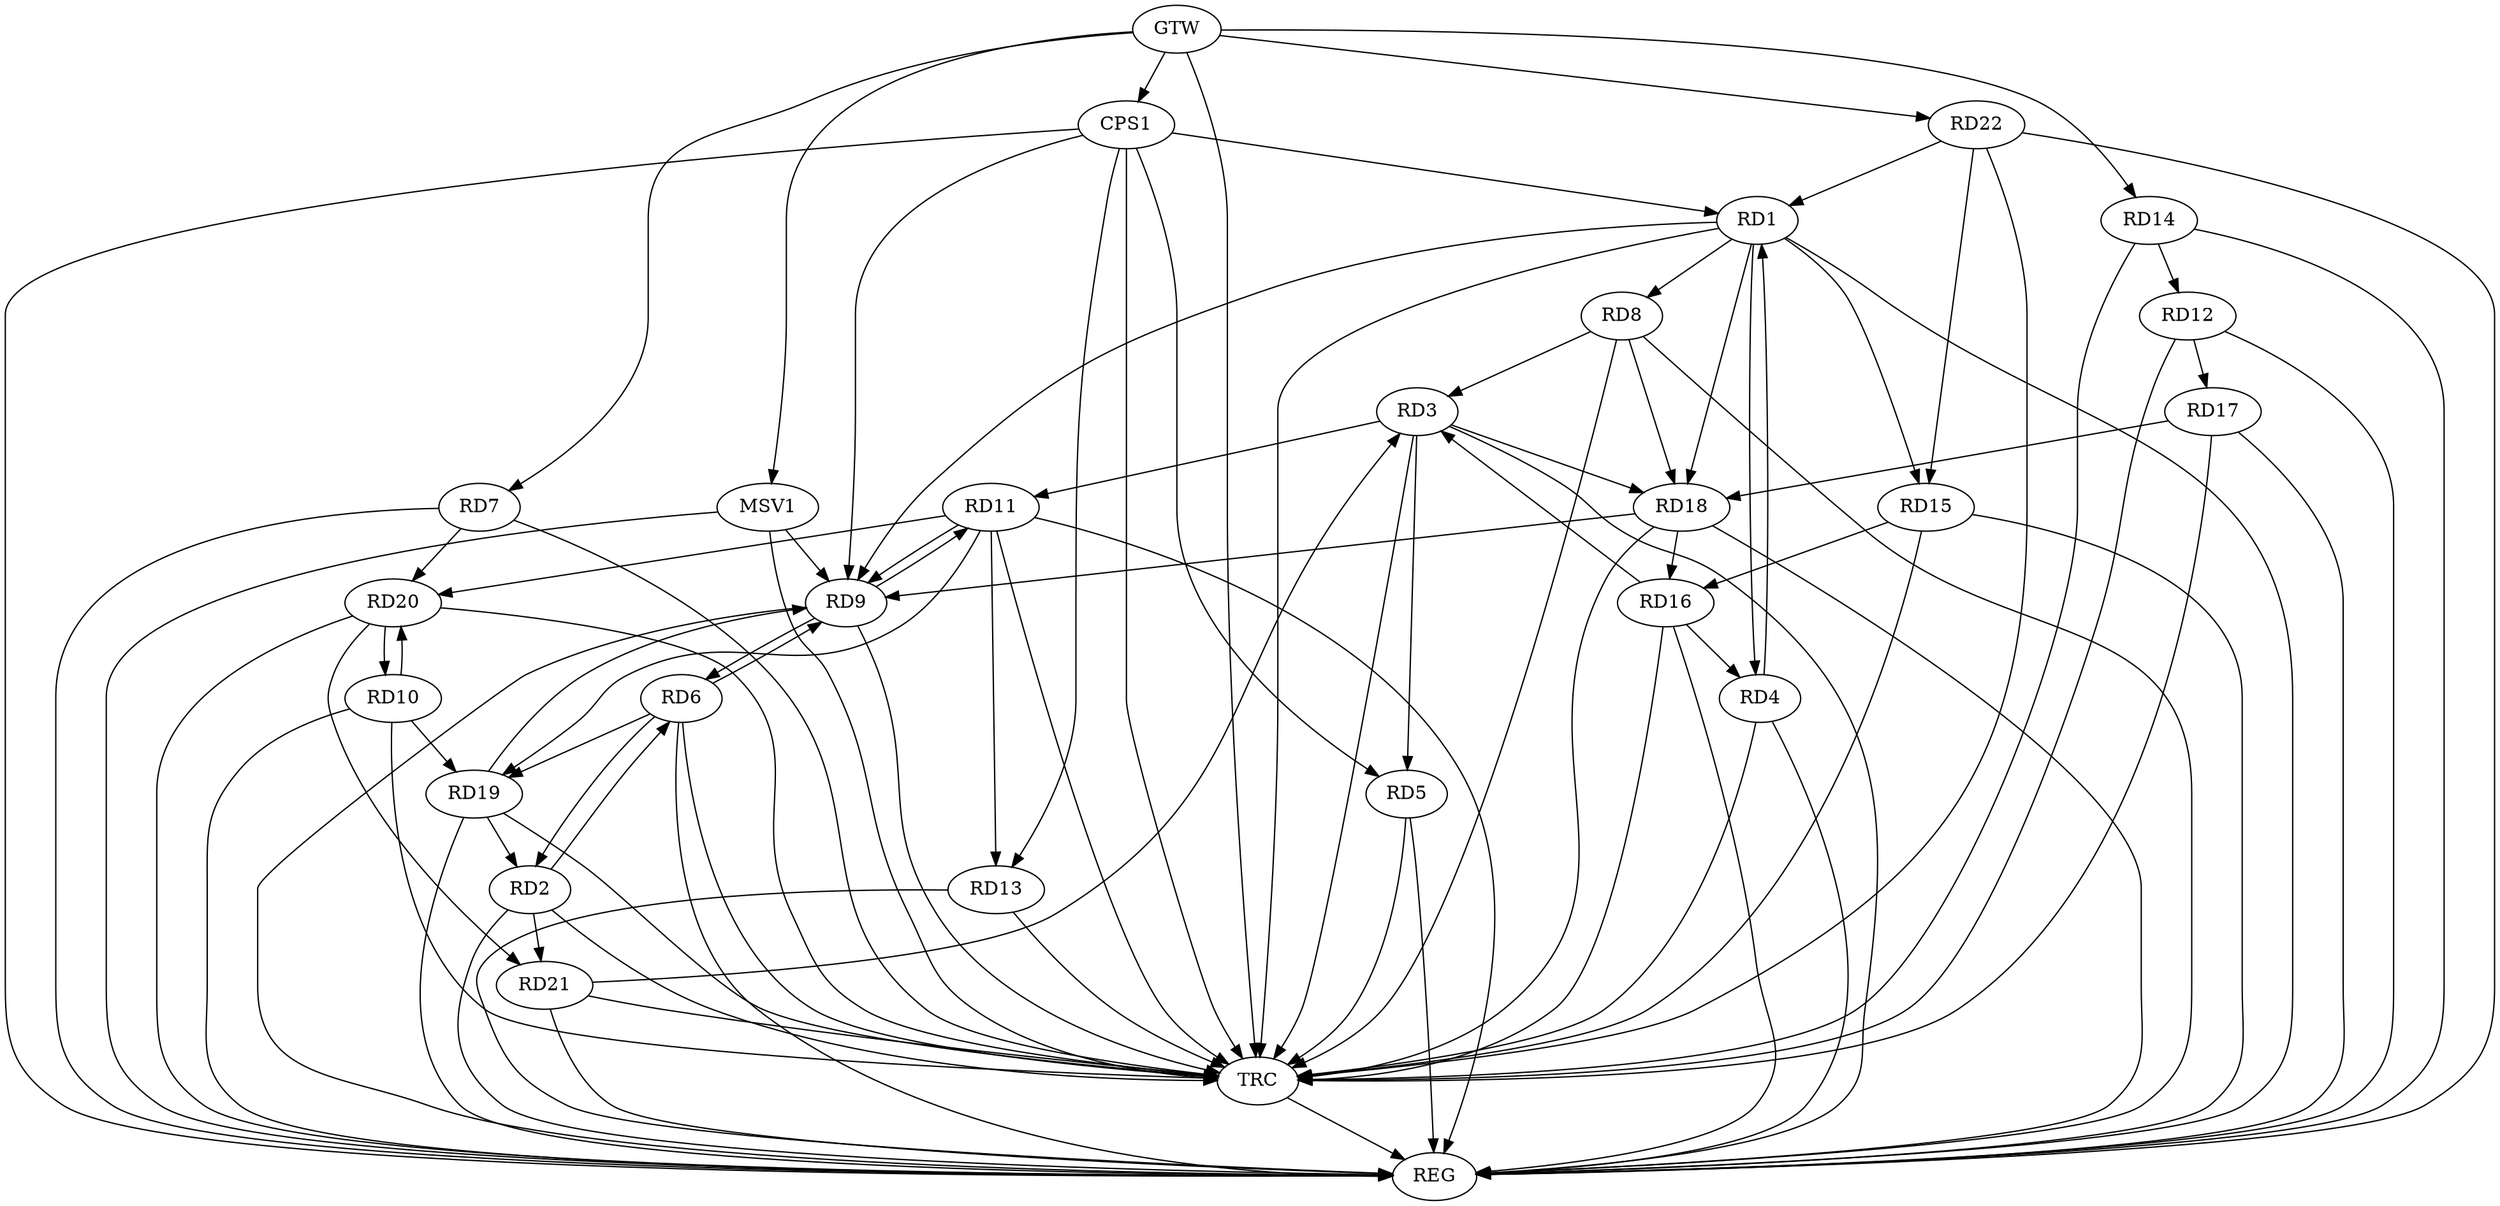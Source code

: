 strict digraph G {
  RD1 [ label="RD1" ];
  RD2 [ label="RD2" ];
  RD3 [ label="RD3" ];
  RD4 [ label="RD4" ];
  RD5 [ label="RD5" ];
  RD6 [ label="RD6" ];
  RD7 [ label="RD7" ];
  RD8 [ label="RD8" ];
  RD9 [ label="RD9" ];
  RD10 [ label="RD10" ];
  RD11 [ label="RD11" ];
  RD12 [ label="RD12" ];
  RD13 [ label="RD13" ];
  RD14 [ label="RD14" ];
  RD15 [ label="RD15" ];
  RD16 [ label="RD16" ];
  RD17 [ label="RD17" ];
  RD18 [ label="RD18" ];
  RD19 [ label="RD19" ];
  RD20 [ label="RD20" ];
  RD21 [ label="RD21" ];
  RD22 [ label="RD22" ];
  CPS1 [ label="CPS1" ];
  GTW [ label="GTW" ];
  REG [ label="REG" ];
  TRC [ label="TRC" ];
  MSV1 [ label="MSV1" ];
  RD1 -> RD4;
  RD4 -> RD1;
  RD1 -> RD8;
  RD1 -> RD9;
  RD1 -> RD15;
  RD1 -> RD18;
  RD22 -> RD1;
  RD2 -> RD6;
  RD6 -> RD2;
  RD19 -> RD2;
  RD2 -> RD21;
  RD3 -> RD5;
  RD8 -> RD3;
  RD3 -> RD11;
  RD16 -> RD3;
  RD3 -> RD18;
  RD21 -> RD3;
  RD16 -> RD4;
  RD6 -> RD9;
  RD9 -> RD6;
  RD6 -> RD19;
  RD7 -> RD20;
  RD8 -> RD18;
  RD9 -> RD11;
  RD11 -> RD9;
  RD18 -> RD9;
  RD19 -> RD9;
  RD10 -> RD19;
  RD10 -> RD20;
  RD20 -> RD10;
  RD11 -> RD13;
  RD11 -> RD19;
  RD11 -> RD20;
  RD14 -> RD12;
  RD12 -> RD17;
  RD15 -> RD16;
  RD22 -> RD15;
  RD18 -> RD16;
  RD17 -> RD18;
  RD20 -> RD21;
  CPS1 -> RD5;
  CPS1 -> RD13;
  CPS1 -> RD1;
  CPS1 -> RD9;
  GTW -> RD7;
  GTW -> RD14;
  GTW -> RD22;
  GTW -> CPS1;
  RD1 -> REG;
  RD2 -> REG;
  RD3 -> REG;
  RD4 -> REG;
  RD5 -> REG;
  RD6 -> REG;
  RD7 -> REG;
  RD8 -> REG;
  RD9 -> REG;
  RD10 -> REG;
  RD11 -> REG;
  RD12 -> REG;
  RD13 -> REG;
  RD14 -> REG;
  RD15 -> REG;
  RD16 -> REG;
  RD17 -> REG;
  RD18 -> REG;
  RD19 -> REG;
  RD20 -> REG;
  RD21 -> REG;
  RD22 -> REG;
  CPS1 -> REG;
  RD1 -> TRC;
  RD2 -> TRC;
  RD3 -> TRC;
  RD4 -> TRC;
  RD5 -> TRC;
  RD6 -> TRC;
  RD7 -> TRC;
  RD8 -> TRC;
  RD9 -> TRC;
  RD10 -> TRC;
  RD11 -> TRC;
  RD12 -> TRC;
  RD13 -> TRC;
  RD14 -> TRC;
  RD15 -> TRC;
  RD16 -> TRC;
  RD17 -> TRC;
  RD18 -> TRC;
  RD19 -> TRC;
  RD20 -> TRC;
  RD21 -> TRC;
  RD22 -> TRC;
  CPS1 -> TRC;
  GTW -> TRC;
  TRC -> REG;
  MSV1 -> RD9;
  GTW -> MSV1;
  MSV1 -> REG;
  MSV1 -> TRC;
}
